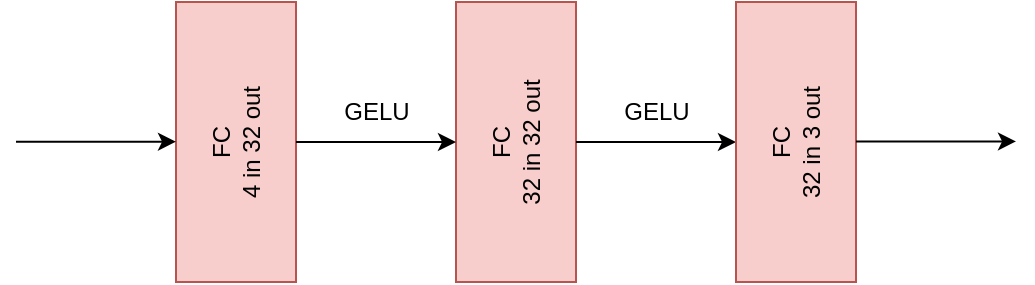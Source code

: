 <mxfile version="21.6.8" type="device">
  <diagram name="第 1 页" id="kZrLlOdF2QeNYN-fVyx7">
    <mxGraphModel dx="954" dy="674" grid="1" gridSize="10" guides="1" tooltips="1" connect="1" arrows="1" fold="1" page="1" pageScale="1" pageWidth="827" pageHeight="1169" math="0" shadow="0">
      <root>
        <mxCell id="0" />
        <mxCell id="1" parent="0" />
        <mxCell id="16kOdHMS9mtijp36ShjJ-1" value="FC&lt;br&gt;4 in 32 out" style="rounded=0;whiteSpace=wrap;html=1;rotation=-90;fillColor=#f8cecc;strokeColor=#b85450;fontColor=default;" vertex="1" parent="1">
          <mxGeometry x="60" y="380" width="140" height="60" as="geometry" />
        </mxCell>
        <mxCell id="16kOdHMS9mtijp36ShjJ-2" value="FC&lt;br style=&quot;border-color: var(--border-color);&quot;&gt;32 in 32&amp;nbsp;out" style="rounded=0;whiteSpace=wrap;html=1;rotation=-90;fillColor=#f8cecc;strokeColor=#b85450;" vertex="1" parent="1">
          <mxGeometry x="200" y="380" width="140" height="60" as="geometry" />
        </mxCell>
        <mxCell id="16kOdHMS9mtijp36ShjJ-3" value="" style="endArrow=classic;html=1;rounded=0;exitX=0.5;exitY=1;exitDx=0;exitDy=0;entryX=0.5;entryY=0;entryDx=0;entryDy=0;" edge="1" parent="1" source="16kOdHMS9mtijp36ShjJ-1" target="16kOdHMS9mtijp36ShjJ-2">
          <mxGeometry width="50" height="50" relative="1" as="geometry">
            <mxPoint x="290" y="450" as="sourcePoint" />
            <mxPoint x="340" y="400" as="targetPoint" />
          </mxGeometry>
        </mxCell>
        <mxCell id="16kOdHMS9mtijp36ShjJ-4" value="" style="endArrow=classic;html=1;rounded=0;exitX=0.5;exitY=1;exitDx=0;exitDy=0;entryX=0.5;entryY=0;entryDx=0;entryDy=0;" edge="1" parent="1" source="16kOdHMS9mtijp36ShjJ-2">
          <mxGeometry width="50" height="50" relative="1" as="geometry">
            <mxPoint x="290" y="450" as="sourcePoint" />
            <mxPoint x="380" y="410" as="targetPoint" />
          </mxGeometry>
        </mxCell>
        <mxCell id="16kOdHMS9mtijp36ShjJ-5" value="FC&lt;br style=&quot;border-color: var(--border-color);&quot;&gt;32 in 3 out" style="rounded=0;whiteSpace=wrap;html=1;rotation=-90;fillColor=#f8cecc;strokeColor=#b85450;" vertex="1" parent="1">
          <mxGeometry x="340" y="380" width="140" height="60" as="geometry" />
        </mxCell>
        <mxCell id="16kOdHMS9mtijp36ShjJ-7" value="" style="endArrow=classic;html=1;rounded=0;exitX=0.5;exitY=1;exitDx=0;exitDy=0;entryX=0.5;entryY=0;entryDx=0;entryDy=0;" edge="1" parent="1">
          <mxGeometry width="50" height="50" relative="1" as="geometry">
            <mxPoint x="20" y="409.86" as="sourcePoint" />
            <mxPoint x="100" y="409.86" as="targetPoint" />
          </mxGeometry>
        </mxCell>
        <mxCell id="16kOdHMS9mtijp36ShjJ-8" value="" style="endArrow=classic;html=1;rounded=0;exitX=0.5;exitY=1;exitDx=0;exitDy=0;entryX=0.5;entryY=0;entryDx=0;entryDy=0;" edge="1" parent="1">
          <mxGeometry width="50" height="50" relative="1" as="geometry">
            <mxPoint x="440" y="409.71" as="sourcePoint" />
            <mxPoint x="520" y="409.71" as="targetPoint" />
          </mxGeometry>
        </mxCell>
        <mxCell id="16kOdHMS9mtijp36ShjJ-10" value="GELU" style="text;html=1;align=center;verticalAlign=middle;resizable=0;points=[];autosize=1;strokeColor=none;fillColor=none;" vertex="1" parent="1">
          <mxGeometry x="170" y="380" width="60" height="30" as="geometry" />
        </mxCell>
        <mxCell id="16kOdHMS9mtijp36ShjJ-11" value="GELU" style="text;html=1;align=center;verticalAlign=middle;resizable=0;points=[];autosize=1;strokeColor=none;fillColor=none;" vertex="1" parent="1">
          <mxGeometry x="310" y="380" width="60" height="30" as="geometry" />
        </mxCell>
      </root>
    </mxGraphModel>
  </diagram>
</mxfile>
